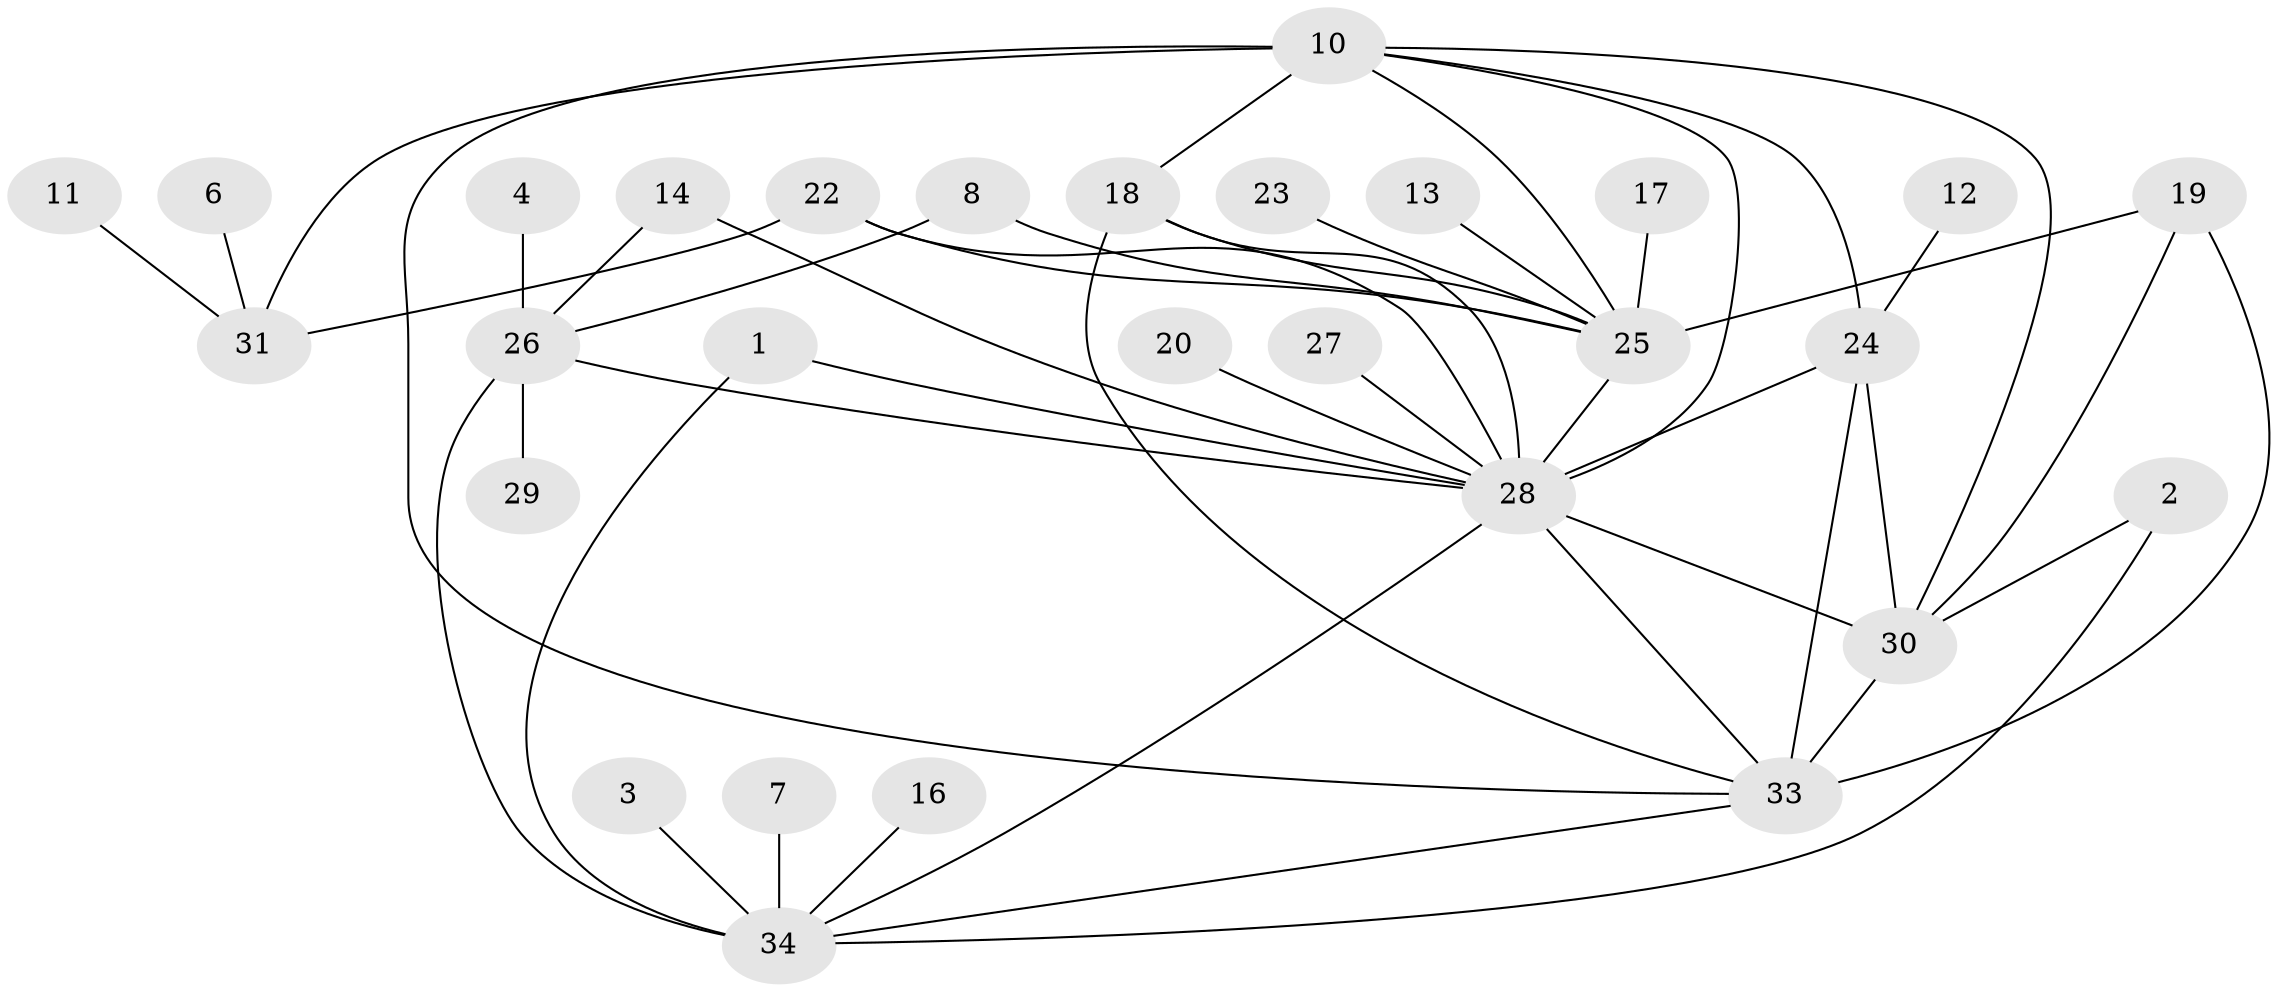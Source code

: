 // original degree distribution, {2: 0.20192307692307693, 1: 0.23076923076923078, 3: 0.2692307692307692, 0: 0.038461538461538464, 4: 0.16346153846153846, 5: 0.0673076923076923, 6: 0.019230769230769232, 7: 0.009615384615384616}
// Generated by graph-tools (version 1.1) at 2025/35/03/04/25 23:35:48]
// undirected, 29 vertices, 48 edges
graph export_dot {
  node [color=gray90,style=filled];
  1;
  2;
  3;
  4;
  6;
  7;
  8;
  10;
  11;
  12;
  13;
  14;
  16;
  17;
  18;
  19;
  20;
  22;
  23;
  24;
  25;
  26;
  27;
  28;
  29;
  30;
  31;
  33;
  34;
  1 -- 28 [weight=1.0];
  1 -- 34 [weight=1.0];
  2 -- 30 [weight=1.0];
  2 -- 34 [weight=1.0];
  3 -- 34 [weight=2.0];
  4 -- 26 [weight=1.0];
  6 -- 31 [weight=1.0];
  7 -- 34 [weight=1.0];
  8 -- 25 [weight=1.0];
  8 -- 26 [weight=1.0];
  10 -- 18 [weight=1.0];
  10 -- 24 [weight=1.0];
  10 -- 25 [weight=1.0];
  10 -- 28 [weight=1.0];
  10 -- 30 [weight=1.0];
  10 -- 31 [weight=1.0];
  10 -- 33 [weight=2.0];
  11 -- 31 [weight=1.0];
  12 -- 24 [weight=1.0];
  13 -- 25 [weight=1.0];
  14 -- 26 [weight=1.0];
  14 -- 28 [weight=1.0];
  16 -- 34 [weight=2.0];
  17 -- 25 [weight=1.0];
  18 -- 25 [weight=2.0];
  18 -- 28 [weight=1.0];
  18 -- 33 [weight=2.0];
  19 -- 25 [weight=1.0];
  19 -- 30 [weight=1.0];
  19 -- 33 [weight=1.0];
  20 -- 28 [weight=1.0];
  22 -- 25 [weight=1.0];
  22 -- 28 [weight=1.0];
  22 -- 31 [weight=1.0];
  23 -- 25 [weight=1.0];
  24 -- 28 [weight=1.0];
  24 -- 30 [weight=1.0];
  24 -- 33 [weight=4.0];
  25 -- 28 [weight=3.0];
  26 -- 28 [weight=1.0];
  26 -- 29 [weight=1.0];
  26 -- 34 [weight=2.0];
  27 -- 28 [weight=1.0];
  28 -- 30 [weight=1.0];
  28 -- 33 [weight=1.0];
  28 -- 34 [weight=1.0];
  30 -- 33 [weight=2.0];
  33 -- 34 [weight=1.0];
}
